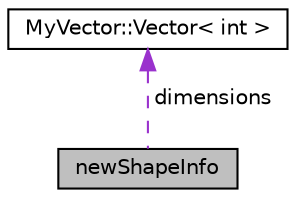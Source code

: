 digraph "newShapeInfo"
{
  edge [fontname="Helvetica",fontsize="10",labelfontname="Helvetica",labelfontsize="10"];
  node [fontname="Helvetica",fontsize="10",shape=record];
  Node1 [label="newShapeInfo",height=0.2,width=0.4,color="black", fillcolor="grey75", style="filled", fontcolor="black"];
  Node2 -> Node1 [dir="back",color="darkorchid3",fontsize="10",style="dashed",label=" dimensions" ,fontname="Helvetica"];
  Node2 [label="MyVector::Vector\< int \>",height=0.2,width=0.4,color="black", fillcolor="white", style="filled",URL="$class_my_vector_1_1_vector.html"];
}
